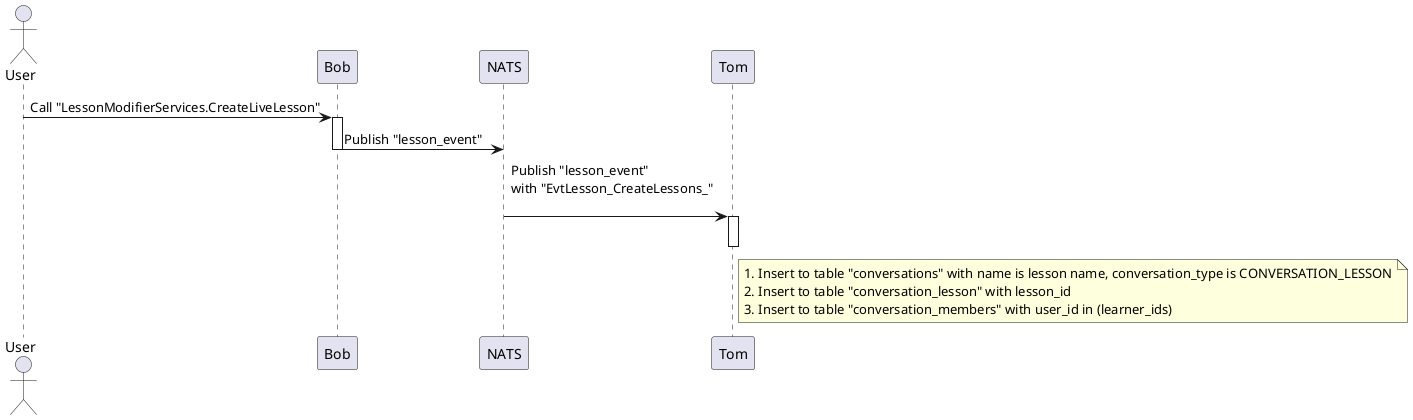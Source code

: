 @startuml communication_simplified
hide circle

actor User as User order 10
participant NATS as NATS order 30
participant Bob as Bob order 20
participant Tom as Tom order 40
User   -> Bob:  Call "LessonModifierServices.CreateLiveLesson"
activate Bob
Bob -> NATS: Publish "lesson_event"
deactivate Bob
NATS -> Tom: \
Publish "lesson_event"\nwith "EvtLesson_CreateLessons_" \n
activate Tom
note right Tom
1. Insert to table "conversations" with name is lesson name, conversation_type is CONVERSATION_LESSON
2. Insert to table "conversation_lesson" with lesson_id
3. Insert to table "conversation_members" with user_id in (learner_ids)
end note
deactivate Tom
@enduml